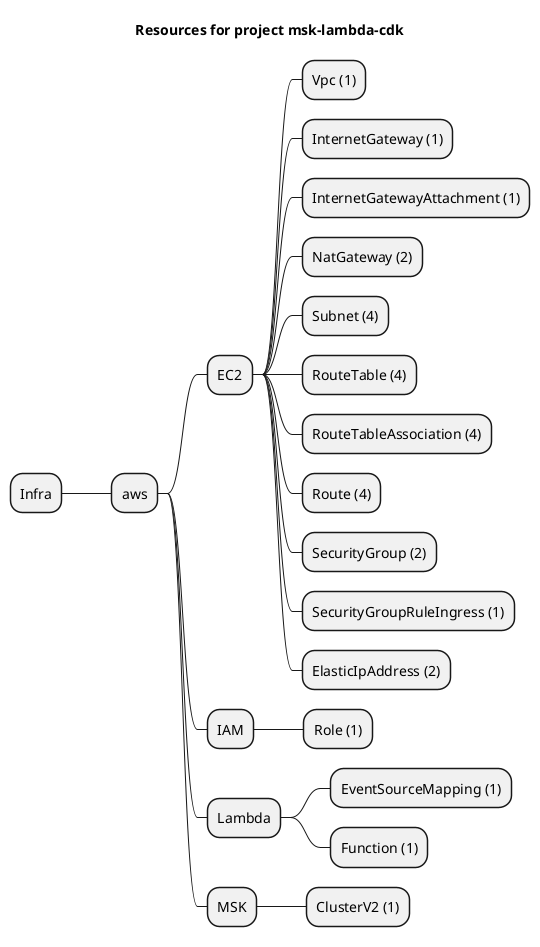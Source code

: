 @startmindmap
title Resources for project msk-lambda-cdk
skinparam monochrome true
+ Infra
++ aws
+++ EC2
++++ Vpc (1)
++++ InternetGateway (1)
++++ InternetGatewayAttachment (1)
++++ NatGateway (2)
++++ Subnet (4)
++++ RouteTable (4)
++++ RouteTableAssociation (4)
++++ Route (4)
++++ SecurityGroup (2)
++++ SecurityGroupRuleIngress (1)
++++ ElasticIpAddress (2)
+++ IAM
++++ Role (1)
+++ Lambda
++++ EventSourceMapping (1)
++++ Function (1)
+++ MSK
++++ ClusterV2 (1)
@endmindmap